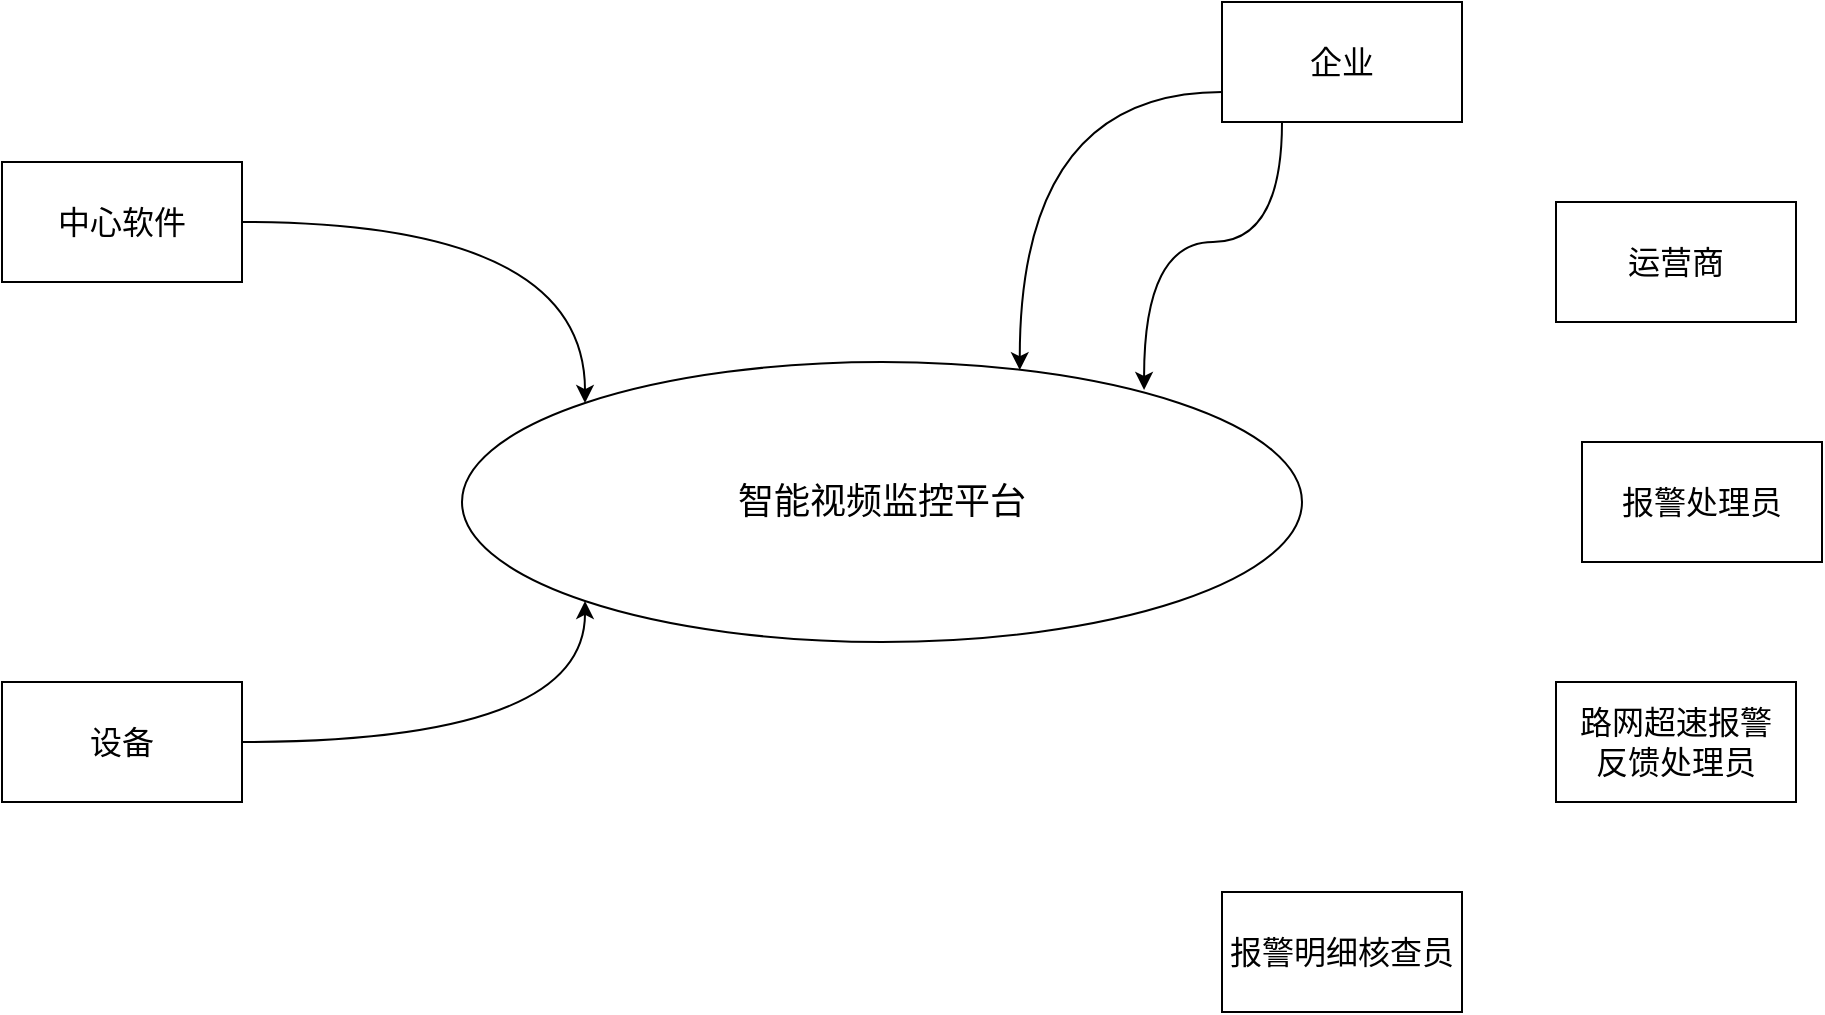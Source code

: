 <mxfile version="13.9.7" type="github">
  <diagram id="973QxGnDrHkEv3KHIxb4" name="Page-1">
    <mxGraphModel dx="1422" dy="762" grid="1" gridSize="10" guides="1" tooltips="1" connect="1" arrows="1" fold="1" page="1" pageScale="1" pageWidth="827" pageHeight="1169" math="0" shadow="0">
      <root>
        <mxCell id="0" />
        <mxCell id="1" parent="0" />
        <mxCell id="spOxDP0OLOX8C8WsIkxp-1" value="&lt;font style=&quot;font-size: 18px&quot;&gt;智能视频监控平台&lt;/font&gt;" style="ellipse;whiteSpace=wrap;html=1;" vertex="1" parent="1">
          <mxGeometry x="280" y="320" width="420" height="140" as="geometry" />
        </mxCell>
        <mxCell id="spOxDP0OLOX8C8WsIkxp-2" style="edgeStyle=orthogonalEdgeStyle;curved=1;orthogonalLoop=1;jettySize=auto;html=1;exitX=1;exitY=0.5;exitDx=0;exitDy=0;entryX=0;entryY=0;entryDx=0;entryDy=0;" edge="1" parent="1" source="spOxDP0OLOX8C8WsIkxp-3" target="spOxDP0OLOX8C8WsIkxp-1">
          <mxGeometry relative="1" as="geometry" />
        </mxCell>
        <mxCell id="spOxDP0OLOX8C8WsIkxp-3" value="&lt;font style=&quot;font-size: 16px&quot;&gt;中心软件&lt;/font&gt;" style="rounded=0;whiteSpace=wrap;html=1;" vertex="1" parent="1">
          <mxGeometry x="50" y="220" width="120" height="60" as="geometry" />
        </mxCell>
        <mxCell id="spOxDP0OLOX8C8WsIkxp-4" style="edgeStyle=orthogonalEdgeStyle;curved=1;orthogonalLoop=1;jettySize=auto;html=1;exitX=1;exitY=0.5;exitDx=0;exitDy=0;entryX=0;entryY=1;entryDx=0;entryDy=0;" edge="1" parent="1" source="spOxDP0OLOX8C8WsIkxp-5" target="spOxDP0OLOX8C8WsIkxp-1">
          <mxGeometry relative="1" as="geometry" />
        </mxCell>
        <mxCell id="spOxDP0OLOX8C8WsIkxp-5" value="&lt;font style=&quot;font-size: 16px&quot;&gt;设备&lt;/font&gt;" style="rounded=0;whiteSpace=wrap;html=1;" vertex="1" parent="1">
          <mxGeometry x="50" y="480" width="120" height="60" as="geometry" />
        </mxCell>
        <mxCell id="spOxDP0OLOX8C8WsIkxp-6" value="&lt;font style=&quot;font-size: 16px&quot;&gt;运营商&lt;/font&gt;" style="rounded=0;whiteSpace=wrap;html=1;" vertex="1" parent="1">
          <mxGeometry x="827" y="240" width="120" height="60" as="geometry" />
        </mxCell>
        <mxCell id="spOxDP0OLOX8C8WsIkxp-7" value="&lt;font style=&quot;font-size: 16px&quot;&gt;报警处理员&lt;/font&gt;" style="rounded=0;whiteSpace=wrap;html=1;" vertex="1" parent="1">
          <mxGeometry x="840" y="360" width="120" height="60" as="geometry" />
        </mxCell>
        <mxCell id="spOxDP0OLOX8C8WsIkxp-8" value="&lt;font style=&quot;font-size: 16px&quot;&gt;路网超速报警&lt;br&gt;反馈处理员&lt;/font&gt;" style="rounded=0;whiteSpace=wrap;html=1;" vertex="1" parent="1">
          <mxGeometry x="827" y="480" width="120" height="60" as="geometry" />
        </mxCell>
        <mxCell id="spOxDP0OLOX8C8WsIkxp-9" style="edgeStyle=orthogonalEdgeStyle;curved=1;orthogonalLoop=1;jettySize=auto;html=1;exitX=0;exitY=0.75;exitDx=0;exitDy=0;entryX=0.664;entryY=0.029;entryDx=0;entryDy=0;entryPerimeter=0;" edge="1" parent="1" source="spOxDP0OLOX8C8WsIkxp-11" target="spOxDP0OLOX8C8WsIkxp-1">
          <mxGeometry relative="1" as="geometry" />
        </mxCell>
        <mxCell id="spOxDP0OLOX8C8WsIkxp-10" style="edgeStyle=orthogonalEdgeStyle;curved=1;orthogonalLoop=1;jettySize=auto;html=1;exitX=0.25;exitY=1;exitDx=0;exitDy=0;entryX=0.812;entryY=0.1;entryDx=0;entryDy=0;entryPerimeter=0;" edge="1" parent="1" source="spOxDP0OLOX8C8WsIkxp-11" target="spOxDP0OLOX8C8WsIkxp-1">
          <mxGeometry relative="1" as="geometry" />
        </mxCell>
        <mxCell id="spOxDP0OLOX8C8WsIkxp-11" value="&lt;font style=&quot;font-size: 16px&quot;&gt;企业&lt;/font&gt;" style="rounded=0;whiteSpace=wrap;html=1;" vertex="1" parent="1">
          <mxGeometry x="660" y="140" width="120" height="60" as="geometry" />
        </mxCell>
        <mxCell id="spOxDP0OLOX8C8WsIkxp-12" value="&lt;span style=&quot;font-size: 16px&quot;&gt;报警明细核查员&lt;/span&gt;" style="rounded=0;whiteSpace=wrap;html=1;" vertex="1" parent="1">
          <mxGeometry x="660" y="585" width="120" height="60" as="geometry" />
        </mxCell>
      </root>
    </mxGraphModel>
  </diagram>
</mxfile>
